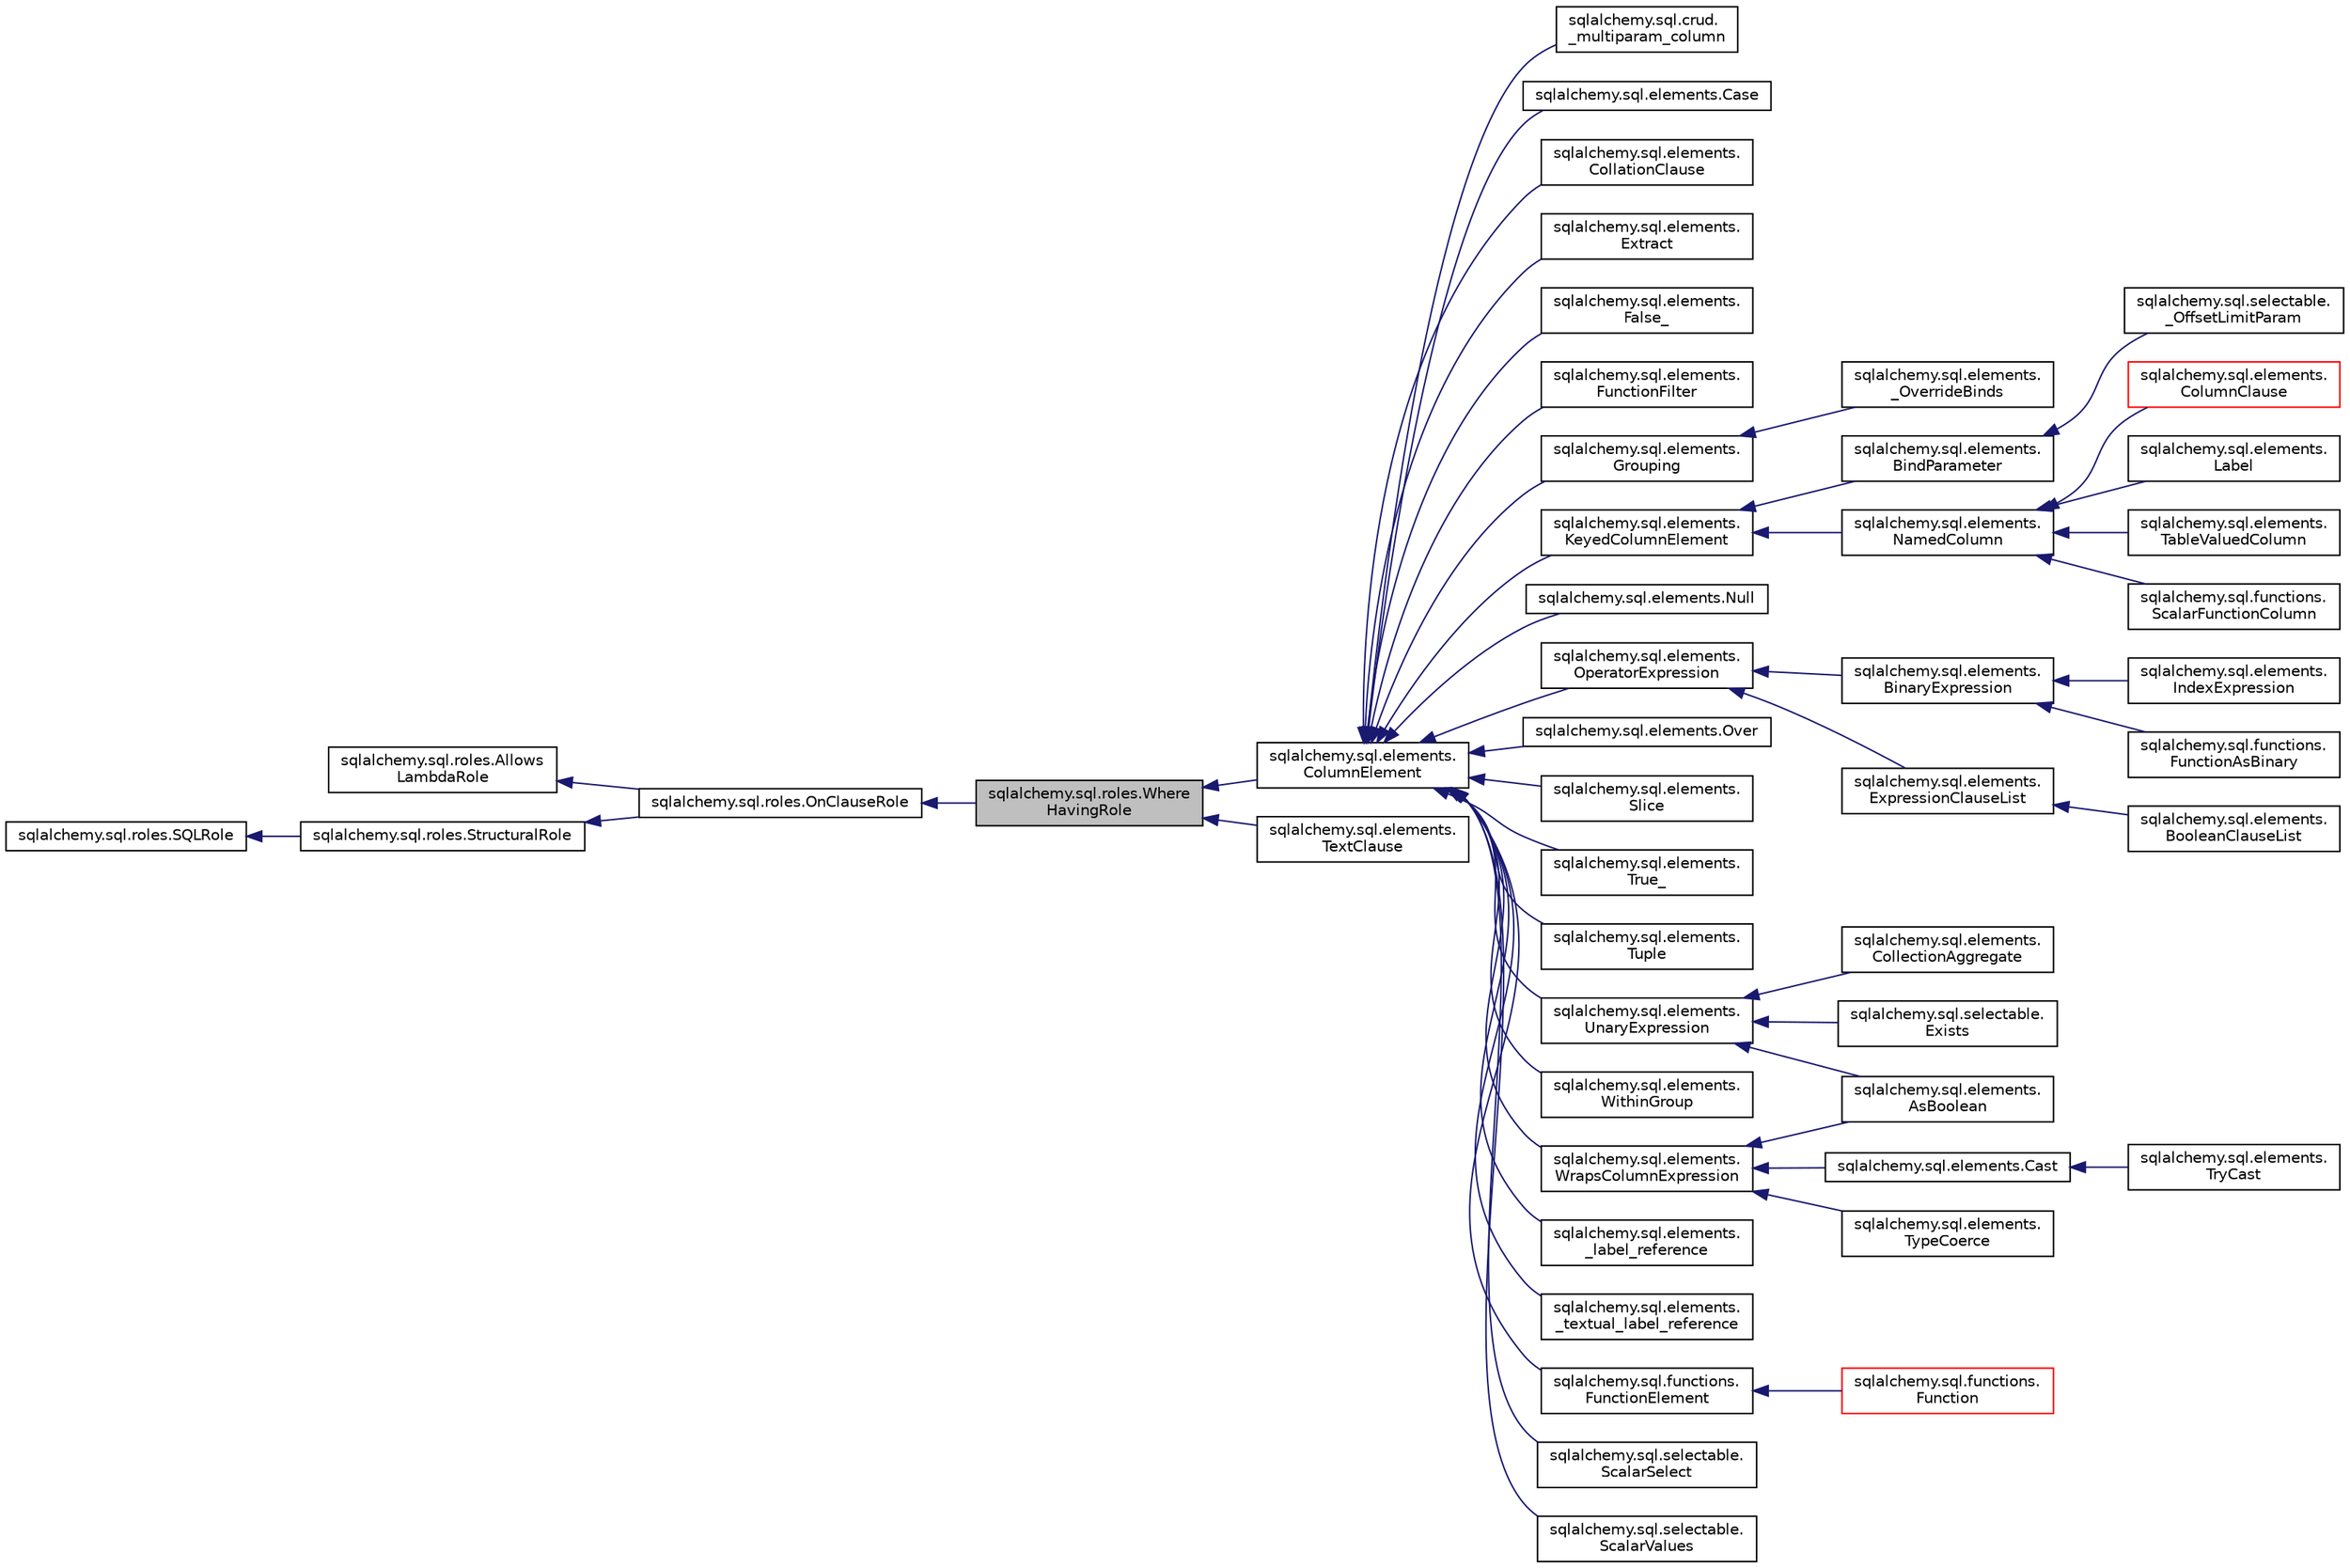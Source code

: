 digraph "sqlalchemy.sql.roles.WhereHavingRole"
{
 // LATEX_PDF_SIZE
  edge [fontname="Helvetica",fontsize="10",labelfontname="Helvetica",labelfontsize="10"];
  node [fontname="Helvetica",fontsize="10",shape=record];
  rankdir="LR";
  Node1 [label="sqlalchemy.sql.roles.Where\lHavingRole",height=0.2,width=0.4,color="black", fillcolor="grey75", style="filled", fontcolor="black",tooltip=" "];
  Node2 -> Node1 [dir="back",color="midnightblue",fontsize="10",style="solid",fontname="Helvetica"];
  Node2 [label="sqlalchemy.sql.roles.OnClauseRole",height=0.2,width=0.4,color="black", fillcolor="white", style="filled",URL="$classsqlalchemy_1_1sql_1_1roles_1_1OnClauseRole.html",tooltip=" "];
  Node3 -> Node2 [dir="back",color="midnightblue",fontsize="10",style="solid",fontname="Helvetica"];
  Node3 [label="sqlalchemy.sql.roles.Allows\lLambdaRole",height=0.2,width=0.4,color="black", fillcolor="white", style="filled",URL="$classsqlalchemy_1_1sql_1_1roles_1_1AllowsLambdaRole.html",tooltip=" "];
  Node4 -> Node2 [dir="back",color="midnightblue",fontsize="10",style="solid",fontname="Helvetica"];
  Node4 [label="sqlalchemy.sql.roles.StructuralRole",height=0.2,width=0.4,color="black", fillcolor="white", style="filled",URL="$classsqlalchemy_1_1sql_1_1roles_1_1StructuralRole.html",tooltip=" "];
  Node5 -> Node4 [dir="back",color="midnightblue",fontsize="10",style="solid",fontname="Helvetica"];
  Node5 [label="sqlalchemy.sql.roles.SQLRole",height=0.2,width=0.4,color="black", fillcolor="white", style="filled",URL="$classsqlalchemy_1_1sql_1_1roles_1_1SQLRole.html",tooltip=" "];
  Node1 -> Node6 [dir="back",color="midnightblue",fontsize="10",style="solid",fontname="Helvetica"];
  Node6 [label="sqlalchemy.sql.elements.\lColumnElement",height=0.2,width=0.4,color="black", fillcolor="white", style="filled",URL="$classsqlalchemy_1_1sql_1_1elements_1_1ColumnElement.html",tooltip=" "];
  Node6 -> Node7 [dir="back",color="midnightblue",fontsize="10",style="solid",fontname="Helvetica"];
  Node7 [label="sqlalchemy.sql.crud.\l_multiparam_column",height=0.2,width=0.4,color="black", fillcolor="white", style="filled",URL="$classsqlalchemy_1_1sql_1_1crud_1_1__multiparam__column.html",tooltip=" "];
  Node6 -> Node8 [dir="back",color="midnightblue",fontsize="10",style="solid",fontname="Helvetica"];
  Node8 [label="sqlalchemy.sql.elements.Case",height=0.2,width=0.4,color="black", fillcolor="white", style="filled",URL="$classsqlalchemy_1_1sql_1_1elements_1_1Case.html",tooltip=" "];
  Node6 -> Node9 [dir="back",color="midnightblue",fontsize="10",style="solid",fontname="Helvetica"];
  Node9 [label="sqlalchemy.sql.elements.\lCollationClause",height=0.2,width=0.4,color="black", fillcolor="white", style="filled",URL="$classsqlalchemy_1_1sql_1_1elements_1_1CollationClause.html",tooltip=" "];
  Node6 -> Node10 [dir="back",color="midnightblue",fontsize="10",style="solid",fontname="Helvetica"];
  Node10 [label="sqlalchemy.sql.elements.\lExtract",height=0.2,width=0.4,color="black", fillcolor="white", style="filled",URL="$classsqlalchemy_1_1sql_1_1elements_1_1Extract.html",tooltip=" "];
  Node6 -> Node11 [dir="back",color="midnightblue",fontsize="10",style="solid",fontname="Helvetica"];
  Node11 [label="sqlalchemy.sql.elements.\lFalse_",height=0.2,width=0.4,color="black", fillcolor="white", style="filled",URL="$classsqlalchemy_1_1sql_1_1elements_1_1False__.html",tooltip=" "];
  Node6 -> Node12 [dir="back",color="midnightblue",fontsize="10",style="solid",fontname="Helvetica"];
  Node12 [label="sqlalchemy.sql.elements.\lFunctionFilter",height=0.2,width=0.4,color="black", fillcolor="white", style="filled",URL="$classsqlalchemy_1_1sql_1_1elements_1_1FunctionFilter.html",tooltip=" "];
  Node6 -> Node13 [dir="back",color="midnightblue",fontsize="10",style="solid",fontname="Helvetica"];
  Node13 [label="sqlalchemy.sql.elements.\lGrouping",height=0.2,width=0.4,color="black", fillcolor="white", style="filled",URL="$classsqlalchemy_1_1sql_1_1elements_1_1Grouping.html",tooltip=" "];
  Node13 -> Node14 [dir="back",color="midnightblue",fontsize="10",style="solid",fontname="Helvetica"];
  Node14 [label="sqlalchemy.sql.elements.\l_OverrideBinds",height=0.2,width=0.4,color="black", fillcolor="white", style="filled",URL="$classsqlalchemy_1_1sql_1_1elements_1_1__OverrideBinds.html",tooltip=" "];
  Node6 -> Node15 [dir="back",color="midnightblue",fontsize="10",style="solid",fontname="Helvetica"];
  Node15 [label="sqlalchemy.sql.elements.\lKeyedColumnElement",height=0.2,width=0.4,color="black", fillcolor="white", style="filled",URL="$classsqlalchemy_1_1sql_1_1elements_1_1KeyedColumnElement.html",tooltip=" "];
  Node15 -> Node16 [dir="back",color="midnightblue",fontsize="10",style="solid",fontname="Helvetica"];
  Node16 [label="sqlalchemy.sql.elements.\lBindParameter",height=0.2,width=0.4,color="black", fillcolor="white", style="filled",URL="$classsqlalchemy_1_1sql_1_1elements_1_1BindParameter.html",tooltip=" "];
  Node16 -> Node17 [dir="back",color="midnightblue",fontsize="10",style="solid",fontname="Helvetica"];
  Node17 [label="sqlalchemy.sql.selectable.\l_OffsetLimitParam",height=0.2,width=0.4,color="black", fillcolor="white", style="filled",URL="$classsqlalchemy_1_1sql_1_1selectable_1_1__OffsetLimitParam.html",tooltip=" "];
  Node15 -> Node18 [dir="back",color="midnightblue",fontsize="10",style="solid",fontname="Helvetica"];
  Node18 [label="sqlalchemy.sql.elements.\lNamedColumn",height=0.2,width=0.4,color="black", fillcolor="white", style="filled",URL="$classsqlalchemy_1_1sql_1_1elements_1_1NamedColumn.html",tooltip=" "];
  Node18 -> Node19 [dir="back",color="midnightblue",fontsize="10",style="solid",fontname="Helvetica"];
  Node19 [label="sqlalchemy.sql.elements.\lColumnClause",height=0.2,width=0.4,color="red", fillcolor="white", style="filled",URL="$classsqlalchemy_1_1sql_1_1elements_1_1ColumnClause.html",tooltip=" "];
  Node18 -> Node21 [dir="back",color="midnightblue",fontsize="10",style="solid",fontname="Helvetica"];
  Node21 [label="sqlalchemy.sql.elements.\lLabel",height=0.2,width=0.4,color="black", fillcolor="white", style="filled",URL="$classsqlalchemy_1_1sql_1_1elements_1_1Label.html",tooltip=" "];
  Node18 -> Node22 [dir="back",color="midnightblue",fontsize="10",style="solid",fontname="Helvetica"];
  Node22 [label="sqlalchemy.sql.elements.\lTableValuedColumn",height=0.2,width=0.4,color="black", fillcolor="white", style="filled",URL="$classsqlalchemy_1_1sql_1_1elements_1_1TableValuedColumn.html",tooltip=" "];
  Node18 -> Node23 [dir="back",color="midnightblue",fontsize="10",style="solid",fontname="Helvetica"];
  Node23 [label="sqlalchemy.sql.functions.\lScalarFunctionColumn",height=0.2,width=0.4,color="black", fillcolor="white", style="filled",URL="$classsqlalchemy_1_1sql_1_1functions_1_1ScalarFunctionColumn.html",tooltip=" "];
  Node6 -> Node24 [dir="back",color="midnightblue",fontsize="10",style="solid",fontname="Helvetica"];
  Node24 [label="sqlalchemy.sql.elements.Null",height=0.2,width=0.4,color="black", fillcolor="white", style="filled",URL="$classsqlalchemy_1_1sql_1_1elements_1_1Null.html",tooltip=" "];
  Node6 -> Node25 [dir="back",color="midnightblue",fontsize="10",style="solid",fontname="Helvetica"];
  Node25 [label="sqlalchemy.sql.elements.\lOperatorExpression",height=0.2,width=0.4,color="black", fillcolor="white", style="filled",URL="$classsqlalchemy_1_1sql_1_1elements_1_1OperatorExpression.html",tooltip=" "];
  Node25 -> Node26 [dir="back",color="midnightblue",fontsize="10",style="solid",fontname="Helvetica"];
  Node26 [label="sqlalchemy.sql.elements.\lBinaryExpression",height=0.2,width=0.4,color="black", fillcolor="white", style="filled",URL="$classsqlalchemy_1_1sql_1_1elements_1_1BinaryExpression.html",tooltip=" "];
  Node26 -> Node27 [dir="back",color="midnightblue",fontsize="10",style="solid",fontname="Helvetica"];
  Node27 [label="sqlalchemy.sql.elements.\lIndexExpression",height=0.2,width=0.4,color="black", fillcolor="white", style="filled",URL="$classsqlalchemy_1_1sql_1_1elements_1_1IndexExpression.html",tooltip=" "];
  Node26 -> Node28 [dir="back",color="midnightblue",fontsize="10",style="solid",fontname="Helvetica"];
  Node28 [label="sqlalchemy.sql.functions.\lFunctionAsBinary",height=0.2,width=0.4,color="black", fillcolor="white", style="filled",URL="$classsqlalchemy_1_1sql_1_1functions_1_1FunctionAsBinary.html",tooltip=" "];
  Node25 -> Node29 [dir="back",color="midnightblue",fontsize="10",style="solid",fontname="Helvetica"];
  Node29 [label="sqlalchemy.sql.elements.\lExpressionClauseList",height=0.2,width=0.4,color="black", fillcolor="white", style="filled",URL="$classsqlalchemy_1_1sql_1_1elements_1_1ExpressionClauseList.html",tooltip=" "];
  Node29 -> Node30 [dir="back",color="midnightblue",fontsize="10",style="solid",fontname="Helvetica"];
  Node30 [label="sqlalchemy.sql.elements.\lBooleanClauseList",height=0.2,width=0.4,color="black", fillcolor="white", style="filled",URL="$classsqlalchemy_1_1sql_1_1elements_1_1BooleanClauseList.html",tooltip=" "];
  Node6 -> Node31 [dir="back",color="midnightblue",fontsize="10",style="solid",fontname="Helvetica"];
  Node31 [label="sqlalchemy.sql.elements.Over",height=0.2,width=0.4,color="black", fillcolor="white", style="filled",URL="$classsqlalchemy_1_1sql_1_1elements_1_1Over.html",tooltip=" "];
  Node6 -> Node32 [dir="back",color="midnightblue",fontsize="10",style="solid",fontname="Helvetica"];
  Node32 [label="sqlalchemy.sql.elements.\lSlice",height=0.2,width=0.4,color="black", fillcolor="white", style="filled",URL="$classsqlalchemy_1_1sql_1_1elements_1_1Slice.html",tooltip=" "];
  Node6 -> Node33 [dir="back",color="midnightblue",fontsize="10",style="solid",fontname="Helvetica"];
  Node33 [label="sqlalchemy.sql.elements.\lTrue_",height=0.2,width=0.4,color="black", fillcolor="white", style="filled",URL="$classsqlalchemy_1_1sql_1_1elements_1_1True__.html",tooltip=" "];
  Node6 -> Node34 [dir="back",color="midnightblue",fontsize="10",style="solid",fontname="Helvetica"];
  Node34 [label="sqlalchemy.sql.elements.\lTuple",height=0.2,width=0.4,color="black", fillcolor="white", style="filled",URL="$classsqlalchemy_1_1sql_1_1elements_1_1Tuple.html",tooltip=" "];
  Node6 -> Node35 [dir="back",color="midnightblue",fontsize="10",style="solid",fontname="Helvetica"];
  Node35 [label="sqlalchemy.sql.elements.\lUnaryExpression",height=0.2,width=0.4,color="black", fillcolor="white", style="filled",URL="$classsqlalchemy_1_1sql_1_1elements_1_1UnaryExpression.html",tooltip=" "];
  Node35 -> Node36 [dir="back",color="midnightblue",fontsize="10",style="solid",fontname="Helvetica"];
  Node36 [label="sqlalchemy.sql.elements.\lAsBoolean",height=0.2,width=0.4,color="black", fillcolor="white", style="filled",URL="$classsqlalchemy_1_1sql_1_1elements_1_1AsBoolean.html",tooltip=" "];
  Node35 -> Node37 [dir="back",color="midnightblue",fontsize="10",style="solid",fontname="Helvetica"];
  Node37 [label="sqlalchemy.sql.elements.\lCollectionAggregate",height=0.2,width=0.4,color="black", fillcolor="white", style="filled",URL="$classsqlalchemy_1_1sql_1_1elements_1_1CollectionAggregate.html",tooltip=" "];
  Node35 -> Node38 [dir="back",color="midnightblue",fontsize="10",style="solid",fontname="Helvetica"];
  Node38 [label="sqlalchemy.sql.selectable.\lExists",height=0.2,width=0.4,color="black", fillcolor="white", style="filled",URL="$classsqlalchemy_1_1sql_1_1selectable_1_1Exists.html",tooltip=" "];
  Node6 -> Node39 [dir="back",color="midnightblue",fontsize="10",style="solid",fontname="Helvetica"];
  Node39 [label="sqlalchemy.sql.elements.\lWithinGroup",height=0.2,width=0.4,color="black", fillcolor="white", style="filled",URL="$classsqlalchemy_1_1sql_1_1elements_1_1WithinGroup.html",tooltip=" "];
  Node6 -> Node40 [dir="back",color="midnightblue",fontsize="10",style="solid",fontname="Helvetica"];
  Node40 [label="sqlalchemy.sql.elements.\lWrapsColumnExpression",height=0.2,width=0.4,color="black", fillcolor="white", style="filled",URL="$classsqlalchemy_1_1sql_1_1elements_1_1WrapsColumnExpression.html",tooltip=" "];
  Node40 -> Node36 [dir="back",color="midnightblue",fontsize="10",style="solid",fontname="Helvetica"];
  Node40 -> Node41 [dir="back",color="midnightblue",fontsize="10",style="solid",fontname="Helvetica"];
  Node41 [label="sqlalchemy.sql.elements.Cast",height=0.2,width=0.4,color="black", fillcolor="white", style="filled",URL="$classsqlalchemy_1_1sql_1_1elements_1_1Cast.html",tooltip=" "];
  Node41 -> Node42 [dir="back",color="midnightblue",fontsize="10",style="solid",fontname="Helvetica"];
  Node42 [label="sqlalchemy.sql.elements.\lTryCast",height=0.2,width=0.4,color="black", fillcolor="white", style="filled",URL="$classsqlalchemy_1_1sql_1_1elements_1_1TryCast.html",tooltip=" "];
  Node40 -> Node43 [dir="back",color="midnightblue",fontsize="10",style="solid",fontname="Helvetica"];
  Node43 [label="sqlalchemy.sql.elements.\lTypeCoerce",height=0.2,width=0.4,color="black", fillcolor="white", style="filled",URL="$classsqlalchemy_1_1sql_1_1elements_1_1TypeCoerce.html",tooltip=" "];
  Node6 -> Node44 [dir="back",color="midnightblue",fontsize="10",style="solid",fontname="Helvetica"];
  Node44 [label="sqlalchemy.sql.elements.\l_label_reference",height=0.2,width=0.4,color="black", fillcolor="white", style="filled",URL="$classsqlalchemy_1_1sql_1_1elements_1_1__label__reference.html",tooltip=" "];
  Node6 -> Node45 [dir="back",color="midnightblue",fontsize="10",style="solid",fontname="Helvetica"];
  Node45 [label="sqlalchemy.sql.elements.\l_textual_label_reference",height=0.2,width=0.4,color="black", fillcolor="white", style="filled",URL="$classsqlalchemy_1_1sql_1_1elements_1_1__textual__label__reference.html",tooltip=" "];
  Node6 -> Node46 [dir="back",color="midnightblue",fontsize="10",style="solid",fontname="Helvetica"];
  Node46 [label="sqlalchemy.sql.functions.\lFunctionElement",height=0.2,width=0.4,color="black", fillcolor="white", style="filled",URL="$classsqlalchemy_1_1sql_1_1functions_1_1FunctionElement.html",tooltip=" "];
  Node46 -> Node47 [dir="back",color="midnightblue",fontsize="10",style="solid",fontname="Helvetica"];
  Node47 [label="sqlalchemy.sql.functions.\lFunction",height=0.2,width=0.4,color="red", fillcolor="white", style="filled",URL="$classsqlalchemy_1_1sql_1_1functions_1_1Function.html",tooltip=" "];
  Node6 -> Node83 [dir="back",color="midnightblue",fontsize="10",style="solid",fontname="Helvetica"];
  Node83 [label="sqlalchemy.sql.selectable.\lScalarSelect",height=0.2,width=0.4,color="black", fillcolor="white", style="filled",URL="$classsqlalchemy_1_1sql_1_1selectable_1_1ScalarSelect.html",tooltip=" "];
  Node6 -> Node84 [dir="back",color="midnightblue",fontsize="10",style="solid",fontname="Helvetica"];
  Node84 [label="sqlalchemy.sql.selectable.\lScalarValues",height=0.2,width=0.4,color="black", fillcolor="white", style="filled",URL="$classsqlalchemy_1_1sql_1_1selectable_1_1ScalarValues.html",tooltip=" "];
  Node1 -> Node85 [dir="back",color="midnightblue",fontsize="10",style="solid",fontname="Helvetica"];
  Node85 [label="sqlalchemy.sql.elements.\lTextClause",height=0.2,width=0.4,color="black", fillcolor="white", style="filled",URL="$classsqlalchemy_1_1sql_1_1elements_1_1TextClause.html",tooltip=" "];
}
